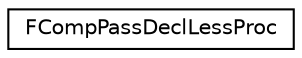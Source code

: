 digraph "Graphical Class Hierarchy"
{
  edge [fontname="Helvetica",fontsize="10",labelfontname="Helvetica",labelfontsize="10"];
  node [fontname="Helvetica",fontsize="10",shape=record];
  rankdir="LR";
  Node1 [label="FCompPassDeclLessProc",height=0.2,width=0.4,color="black", fillcolor="white", style="filled",URL="$struct_f_comp_pass_decl_less_proc.html"];
}
